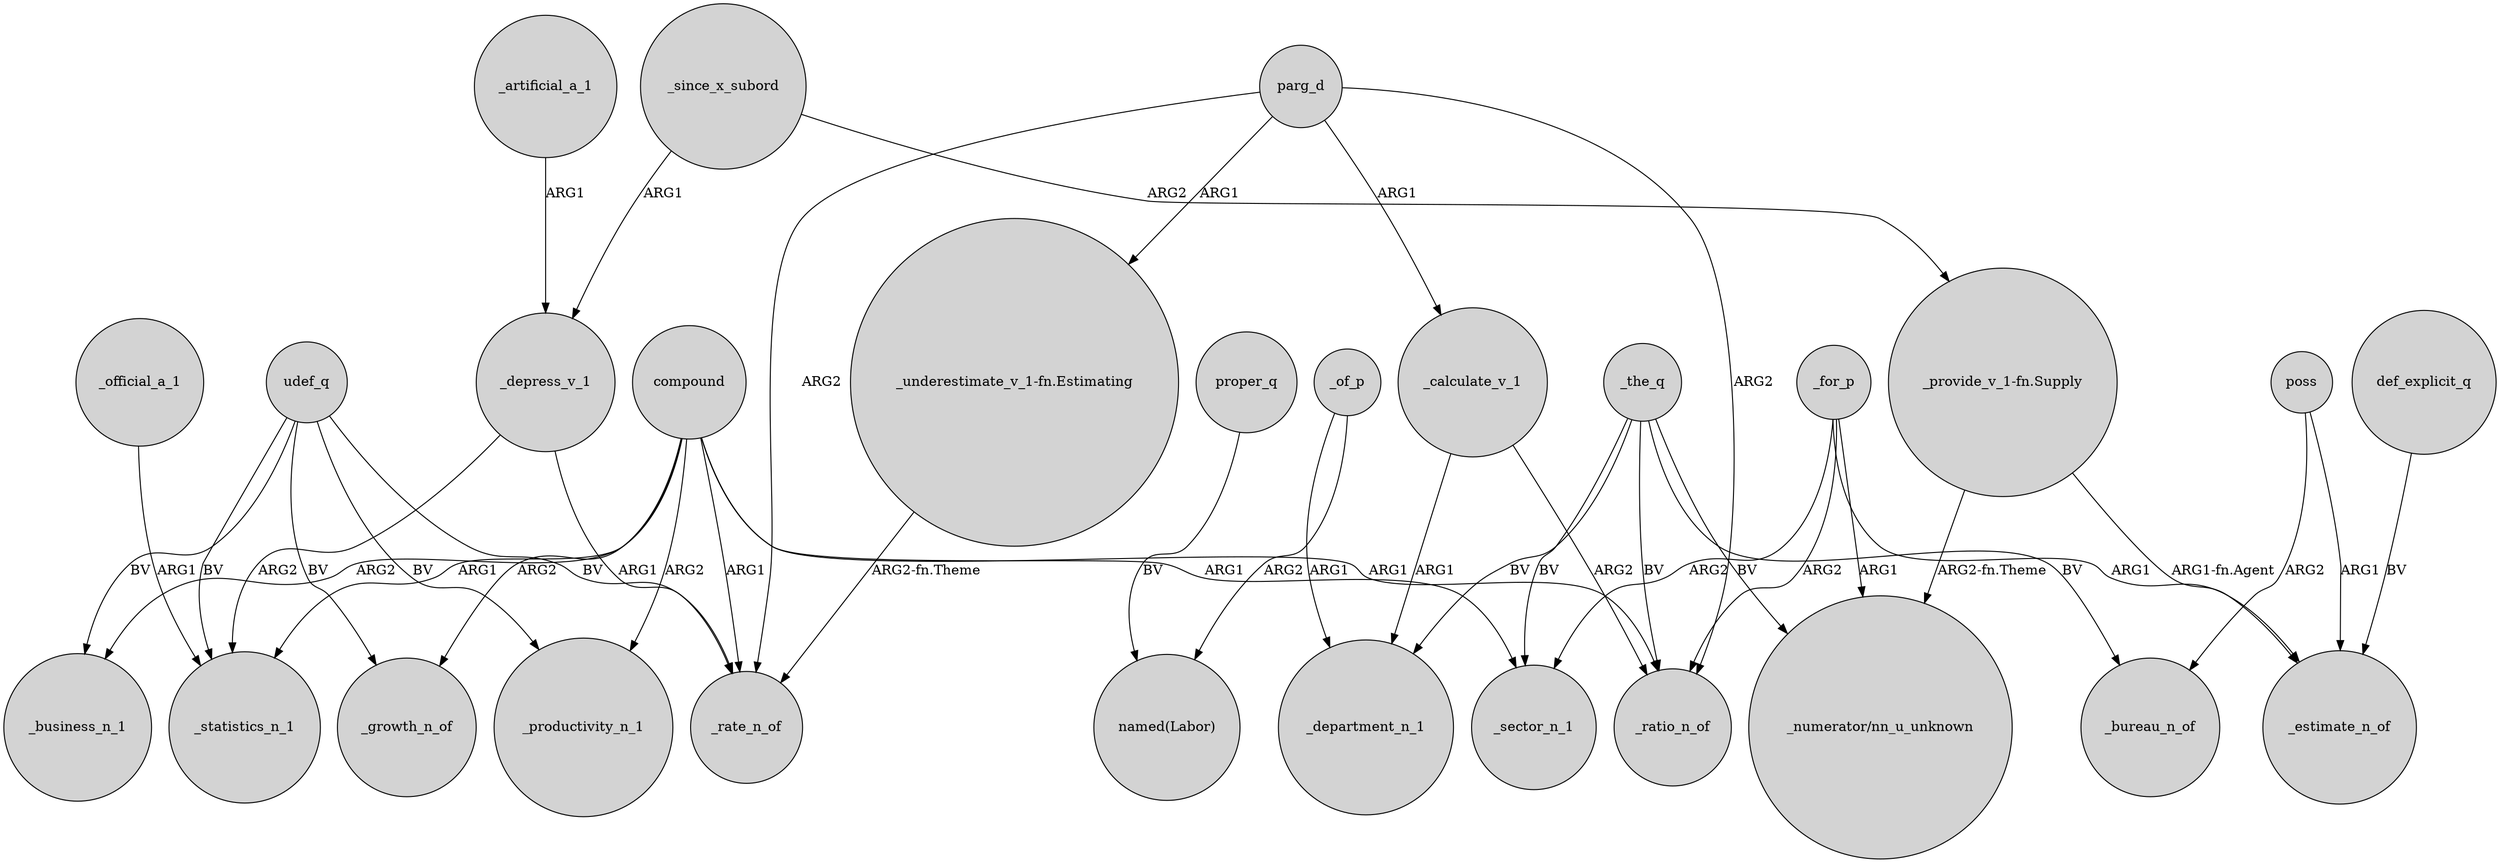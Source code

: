 digraph {
	node [shape=circle style=filled]
	_artificial_a_1 -> _depress_v_1 [label=ARG1]
	_official_a_1 -> _statistics_n_1 [label=ARG1]
	poss -> _estimate_n_of [label=ARG1]
	compound -> _productivity_n_1 [label=ARG2]
	compound -> _sector_n_1 [label=ARG1]
	_of_p -> _department_n_1 [label=ARG1]
	_of_p -> "named(Labor)" [label=ARG2]
	_the_q -> "_numerator/nn_u_unknown" [label=BV]
	_depress_v_1 -> _statistics_n_1 [label=ARG2]
	compound -> _rate_n_of [label=ARG1]
	_calculate_v_1 -> _department_n_1 [label=ARG1]
	udef_q -> _statistics_n_1 [label=BV]
	udef_q -> _rate_n_of [label=BV]
	_depress_v_1 -> _rate_n_of [label=ARG1]
	compound -> _growth_n_of [label=ARG2]
	poss -> _bureau_n_of [label=ARG2]
	_for_p -> _sector_n_1 [label=ARG2]
	_the_q -> _department_n_1 [label=BV]
	_for_p -> _ratio_n_of [label=ARG2]
	parg_d -> _calculate_v_1 [label=ARG1]
	_calculate_v_1 -> _ratio_n_of [label=ARG2]
	_for_p -> _estimate_n_of [label=ARG1]
	"_underestimate_v_1-fn.Estimating" -> _rate_n_of [label="ARG2-fn.Theme"]
	compound -> _statistics_n_1 [label=ARG1]
	"_provide_v_1-fn.Supply" -> "_numerator/nn_u_unknown" [label="ARG2-fn.Theme"]
	_for_p -> "_numerator/nn_u_unknown" [label=ARG1]
	_since_x_subord -> "_provide_v_1-fn.Supply" [label=ARG2]
	_the_q -> _ratio_n_of [label=BV]
	parg_d -> "_underestimate_v_1-fn.Estimating" [label=ARG1]
	compound -> _business_n_1 [label=ARG2]
	"_provide_v_1-fn.Supply" -> _estimate_n_of [label="ARG1-fn.Agent"]
	udef_q -> _productivity_n_1 [label=BV]
	udef_q -> _business_n_1 [label=BV]
	def_explicit_q -> _estimate_n_of [label=BV]
	_since_x_subord -> _depress_v_1 [label=ARG1]
	parg_d -> _ratio_n_of [label=ARG2]
	proper_q -> "named(Labor)" [label=BV]
	_the_q -> _bureau_n_of [label=BV]
	udef_q -> _growth_n_of [label=BV]
	parg_d -> _rate_n_of [label=ARG2]
	compound -> _ratio_n_of [label=ARG1]
	_the_q -> _sector_n_1 [label=BV]
}

